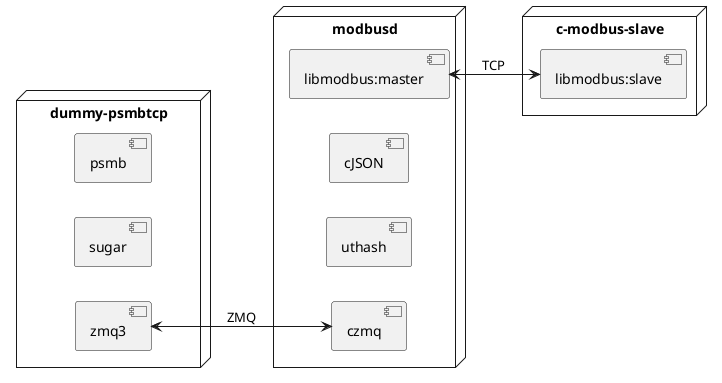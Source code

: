 @startuml

node dummy-psmbtcp{
	[psmb]
	[sugar]
	[zmq3]
}

node modbusd {
	[libmodbus:master]
	[cJSON]
	[uthash]
	[czmq]
	
}

node c-modbus-slave{
	[libmodbus:slave]
}

left to right direction
[zmq3] <--> [czmq]: ZMQ
[libmodbus:master] <--> [libmodbus:slave]: TCP

@enduml